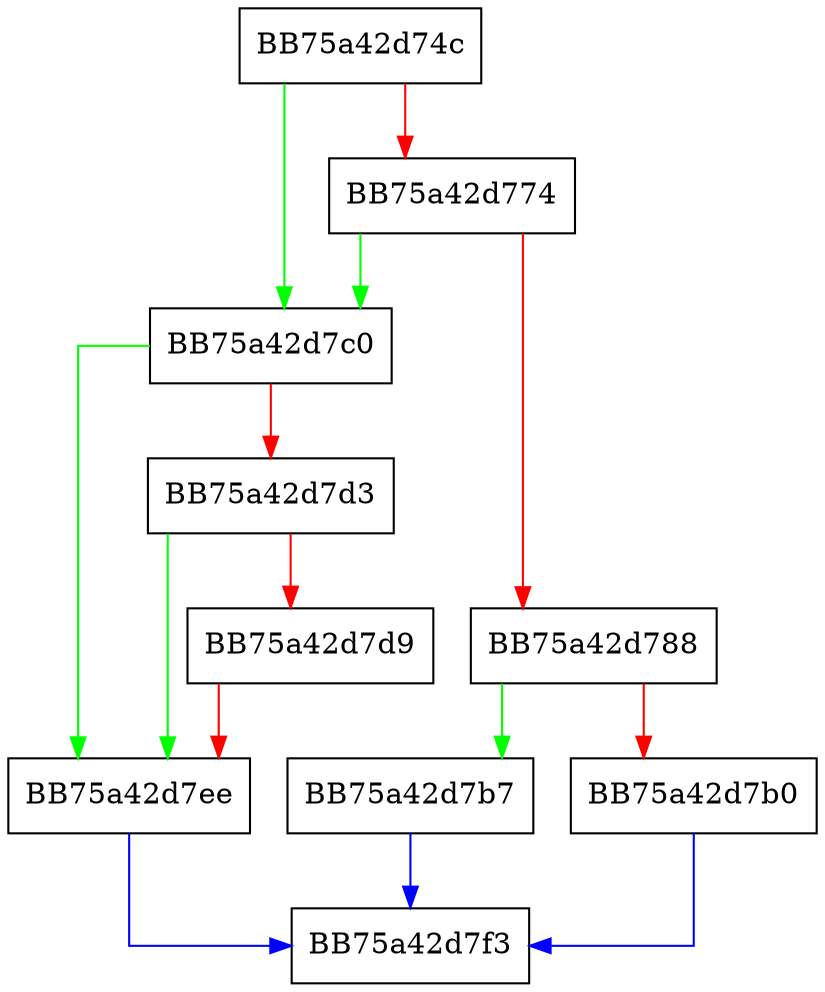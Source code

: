 digraph Verify {
  node [shape="box"];
  graph [splines=ortho];
  BB75a42d74c -> BB75a42d7c0 [color="green"];
  BB75a42d74c -> BB75a42d774 [color="red"];
  BB75a42d774 -> BB75a42d7c0 [color="green"];
  BB75a42d774 -> BB75a42d788 [color="red"];
  BB75a42d788 -> BB75a42d7b7 [color="green"];
  BB75a42d788 -> BB75a42d7b0 [color="red"];
  BB75a42d7b0 -> BB75a42d7f3 [color="blue"];
  BB75a42d7b7 -> BB75a42d7f3 [color="blue"];
  BB75a42d7c0 -> BB75a42d7ee [color="green"];
  BB75a42d7c0 -> BB75a42d7d3 [color="red"];
  BB75a42d7d3 -> BB75a42d7ee [color="green"];
  BB75a42d7d3 -> BB75a42d7d9 [color="red"];
  BB75a42d7d9 -> BB75a42d7ee [color="red"];
  BB75a42d7ee -> BB75a42d7f3 [color="blue"];
}